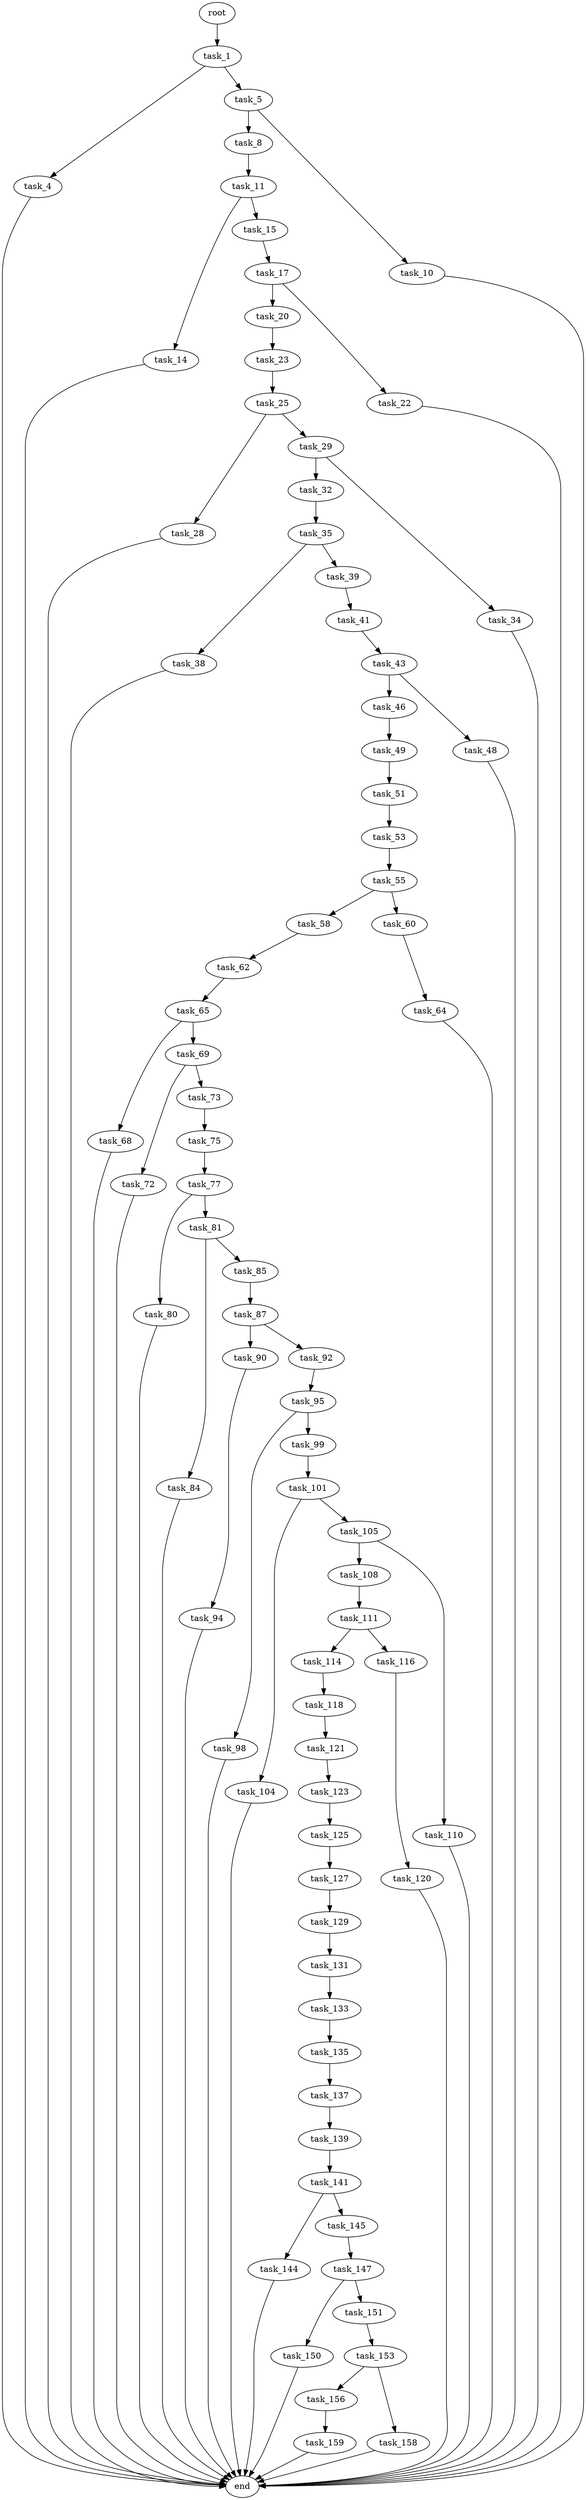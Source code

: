 digraph G {
  root [size="0.000000"];
  task_1 [size="134217728000.000000"];
  task_4 [size="29074887843.000000"];
  task_5 [size="1073741824000.000000"];
  task_8 [size="65269933106.000000"];
  task_10 [size="1073741824000.000000"];
  task_11 [size="22207954681.000000"];
  task_14 [size="410968294353.000000"];
  task_15 [size="7319168729.000000"];
  task_17 [size="782757789696.000000"];
  task_20 [size="31009661198.000000"];
  task_22 [size="10826335182.000000"];
  task_23 [size="244299850593.000000"];
  task_25 [size="152583682017.000000"];
  task_28 [size="7717809195.000000"];
  task_29 [size="383705933620.000000"];
  task_32 [size="16886754699.000000"];
  task_34 [size="249488642005.000000"];
  task_35 [size="53323415491.000000"];
  task_38 [size="8589934592.000000"];
  task_39 [size="9015905216.000000"];
  task_41 [size="337378057029.000000"];
  task_43 [size="68719476736.000000"];
  task_46 [size="536014913641.000000"];
  task_48 [size="592296091587.000000"];
  task_49 [size="28991029248.000000"];
  task_51 [size="1981788225.000000"];
  task_53 [size="782757789696.000000"];
  task_55 [size="470893549415.000000"];
  task_58 [size="28991029248.000000"];
  task_60 [size="28991029248.000000"];
  task_62 [size="134217728000.000000"];
  task_64 [size="231928233984.000000"];
  task_65 [size="28991029248.000000"];
  task_68 [size="134217728000.000000"];
  task_69 [size="17036108126.000000"];
  task_72 [size="13693977339.000000"];
  task_73 [size="234789059083.000000"];
  task_75 [size="1073741824000.000000"];
  task_77 [size="1027876869566.000000"];
  task_80 [size="115734510776.000000"];
  task_81 [size="8589934592.000000"];
  task_84 [size="28949937103.000000"];
  task_85 [size="325355581090.000000"];
  task_87 [size="1249081135.000000"];
  task_90 [size="20324882714.000000"];
  task_92 [size="5158282636.000000"];
  task_94 [size="11535317865.000000"];
  task_95 [size="6722169910.000000"];
  task_98 [size="6261258370.000000"];
  task_99 [size="77824434691.000000"];
  task_101 [size="12862383379.000000"];
  task_104 [size="33570158176.000000"];
  task_105 [size="15749245289.000000"];
  task_108 [size="181575899055.000000"];
  task_110 [size="9958235434.000000"];
  task_111 [size="549755813888.000000"];
  task_114 [size="16386280053.000000"];
  task_116 [size="134217728000.000000"];
  task_118 [size="19582694534.000000"];
  task_120 [size="4162617543.000000"];
  task_121 [size="134217728000.000000"];
  task_123 [size="368293445632.000000"];
  task_125 [size="3301828689.000000"];
  task_127 [size="782757789696.000000"];
  task_129 [size="549755813888.000000"];
  task_131 [size="182736299833.000000"];
  task_133 [size="164130999789.000000"];
  task_135 [size="12554182616.000000"];
  task_137 [size="549755813888.000000"];
  task_139 [size="663700116183.000000"];
  task_141 [size="254672844829.000000"];
  task_144 [size="8562194817.000000"];
  task_145 [size="782757789696.000000"];
  task_147 [size="68719476736.000000"];
  task_150 [size="278475673.000000"];
  task_151 [size="1073741824000.000000"];
  task_153 [size="177624167000.000000"];
  task_156 [size="37773020683.000000"];
  task_158 [size="134217728000.000000"];
  task_159 [size="38045412110.000000"];
  end [size="0.000000"];

  root -> task_1 [size="1.000000"];
  task_1 -> task_4 [size="209715200.000000"];
  task_1 -> task_5 [size="209715200.000000"];
  task_4 -> end [size="1.000000"];
  task_5 -> task_8 [size="838860800.000000"];
  task_5 -> task_10 [size="838860800.000000"];
  task_8 -> task_11 [size="301989888.000000"];
  task_10 -> end [size="1.000000"];
  task_11 -> task_14 [size="838860800.000000"];
  task_11 -> task_15 [size="838860800.000000"];
  task_14 -> end [size="1.000000"];
  task_15 -> task_17 [size="134217728.000000"];
  task_17 -> task_20 [size="679477248.000000"];
  task_17 -> task_22 [size="679477248.000000"];
  task_20 -> task_23 [size="679477248.000000"];
  task_22 -> end [size="1.000000"];
  task_23 -> task_25 [size="411041792.000000"];
  task_25 -> task_28 [size="134217728.000000"];
  task_25 -> task_29 [size="134217728.000000"];
  task_28 -> end [size="1.000000"];
  task_29 -> task_32 [size="301989888.000000"];
  task_29 -> task_34 [size="301989888.000000"];
  task_32 -> task_35 [size="679477248.000000"];
  task_34 -> end [size="1.000000"];
  task_35 -> task_38 [size="75497472.000000"];
  task_35 -> task_39 [size="75497472.000000"];
  task_38 -> end [size="1.000000"];
  task_39 -> task_41 [size="33554432.000000"];
  task_41 -> task_43 [size="536870912.000000"];
  task_43 -> task_46 [size="134217728.000000"];
  task_43 -> task_48 [size="134217728.000000"];
  task_46 -> task_49 [size="536870912.000000"];
  task_48 -> end [size="1.000000"];
  task_49 -> task_51 [size="75497472.000000"];
  task_51 -> task_53 [size="75497472.000000"];
  task_53 -> task_55 [size="679477248.000000"];
  task_55 -> task_58 [size="301989888.000000"];
  task_55 -> task_60 [size="301989888.000000"];
  task_58 -> task_62 [size="75497472.000000"];
  task_60 -> task_64 [size="75497472.000000"];
  task_62 -> task_65 [size="209715200.000000"];
  task_64 -> end [size="1.000000"];
  task_65 -> task_68 [size="75497472.000000"];
  task_65 -> task_69 [size="75497472.000000"];
  task_68 -> end [size="1.000000"];
  task_69 -> task_72 [size="301989888.000000"];
  task_69 -> task_73 [size="301989888.000000"];
  task_72 -> end [size="1.000000"];
  task_73 -> task_75 [size="209715200.000000"];
  task_75 -> task_77 [size="838860800.000000"];
  task_77 -> task_80 [size="838860800.000000"];
  task_77 -> task_81 [size="838860800.000000"];
  task_80 -> end [size="1.000000"];
  task_81 -> task_84 [size="33554432.000000"];
  task_81 -> task_85 [size="33554432.000000"];
  task_84 -> end [size="1.000000"];
  task_85 -> task_87 [size="209715200.000000"];
  task_87 -> task_90 [size="75497472.000000"];
  task_87 -> task_92 [size="75497472.000000"];
  task_90 -> task_94 [size="411041792.000000"];
  task_92 -> task_95 [size="209715200.000000"];
  task_94 -> end [size="1.000000"];
  task_95 -> task_98 [size="134217728.000000"];
  task_95 -> task_99 [size="134217728.000000"];
  task_98 -> end [size="1.000000"];
  task_99 -> task_101 [size="134217728.000000"];
  task_101 -> task_104 [size="301989888.000000"];
  task_101 -> task_105 [size="301989888.000000"];
  task_104 -> end [size="1.000000"];
  task_105 -> task_108 [size="33554432.000000"];
  task_105 -> task_110 [size="33554432.000000"];
  task_108 -> task_111 [size="679477248.000000"];
  task_110 -> end [size="1.000000"];
  task_111 -> task_114 [size="536870912.000000"];
  task_111 -> task_116 [size="536870912.000000"];
  task_114 -> task_118 [size="536870912.000000"];
  task_116 -> task_120 [size="209715200.000000"];
  task_118 -> task_121 [size="411041792.000000"];
  task_120 -> end [size="1.000000"];
  task_121 -> task_123 [size="209715200.000000"];
  task_123 -> task_125 [size="411041792.000000"];
  task_125 -> task_127 [size="75497472.000000"];
  task_127 -> task_129 [size="679477248.000000"];
  task_129 -> task_131 [size="536870912.000000"];
  task_131 -> task_133 [size="536870912.000000"];
  task_133 -> task_135 [size="209715200.000000"];
  task_135 -> task_137 [size="411041792.000000"];
  task_137 -> task_139 [size="536870912.000000"];
  task_139 -> task_141 [size="536870912.000000"];
  task_141 -> task_144 [size="838860800.000000"];
  task_141 -> task_145 [size="838860800.000000"];
  task_144 -> end [size="1.000000"];
  task_145 -> task_147 [size="679477248.000000"];
  task_147 -> task_150 [size="134217728.000000"];
  task_147 -> task_151 [size="134217728.000000"];
  task_150 -> end [size="1.000000"];
  task_151 -> task_153 [size="838860800.000000"];
  task_153 -> task_156 [size="134217728.000000"];
  task_153 -> task_158 [size="134217728.000000"];
  task_156 -> task_159 [size="33554432.000000"];
  task_158 -> end [size="1.000000"];
  task_159 -> end [size="1.000000"];
}
